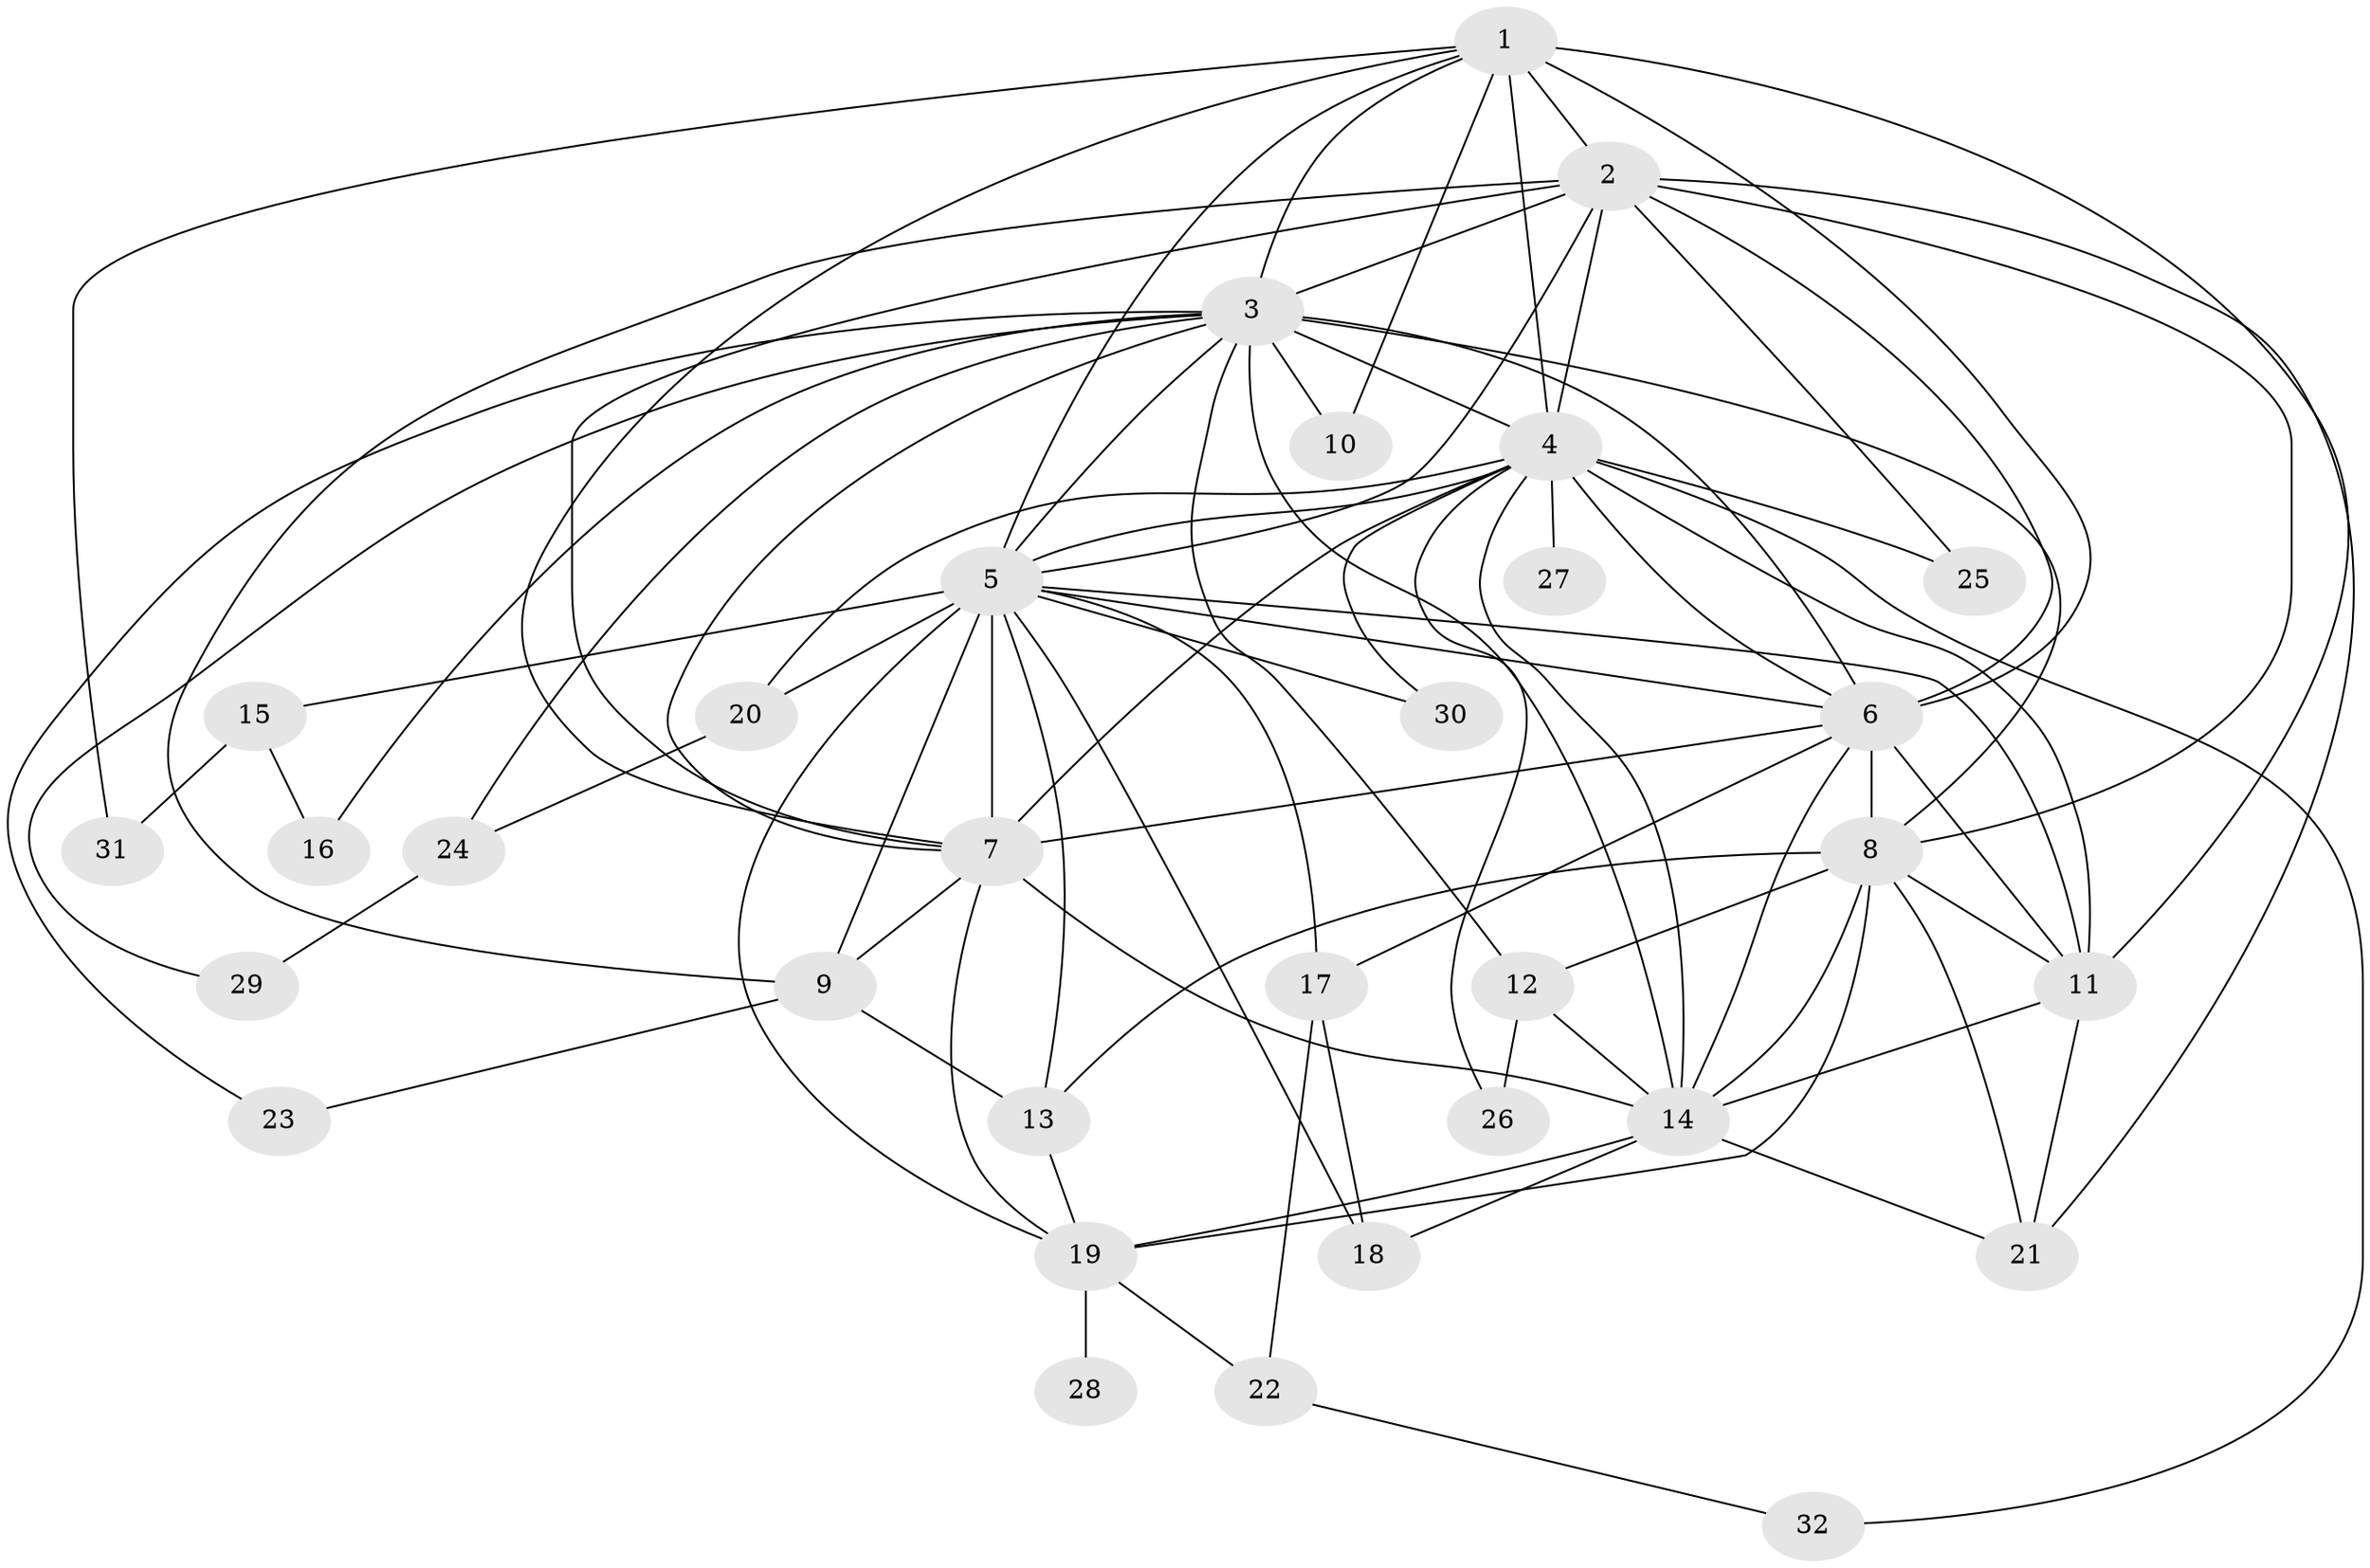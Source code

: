 // original degree distribution, {13: 0.047619047619047616, 20: 0.015873015873015872, 19: 0.031746031746031744, 21: 0.015873015873015872, 14: 0.015873015873015872, 18: 0.015873015873015872, 9: 0.015873015873015872, 3: 0.12698412698412698, 4: 0.09523809523809523, 2: 0.5714285714285714, 5: 0.015873015873015872, 10: 0.015873015873015872, 8: 0.015873015873015872}
// Generated by graph-tools (version 1.1) at 2025/34/03/09/25 02:34:53]
// undirected, 32 vertices, 85 edges
graph export_dot {
graph [start="1"]
  node [color=gray90,style=filled];
  1;
  2;
  3;
  4;
  5;
  6;
  7;
  8;
  9;
  10;
  11;
  12;
  13;
  14;
  15;
  16;
  17;
  18;
  19;
  20;
  21;
  22;
  23;
  24;
  25;
  26;
  27;
  28;
  29;
  30;
  31;
  32;
  1 -- 2 [weight=3.0];
  1 -- 3 [weight=1.0];
  1 -- 4 [weight=1.0];
  1 -- 5 [weight=2.0];
  1 -- 6 [weight=2.0];
  1 -- 7 [weight=1.0];
  1 -- 10 [weight=1.0];
  1 -- 11 [weight=1.0];
  1 -- 31 [weight=1.0];
  2 -- 3 [weight=3.0];
  2 -- 4 [weight=3.0];
  2 -- 5 [weight=4.0];
  2 -- 6 [weight=4.0];
  2 -- 7 [weight=2.0];
  2 -- 8 [weight=6.0];
  2 -- 9 [weight=1.0];
  2 -- 21 [weight=1.0];
  2 -- 25 [weight=1.0];
  3 -- 4 [weight=1.0];
  3 -- 5 [weight=2.0];
  3 -- 6 [weight=2.0];
  3 -- 7 [weight=2.0];
  3 -- 8 [weight=2.0];
  3 -- 10 [weight=1.0];
  3 -- 12 [weight=1.0];
  3 -- 14 [weight=1.0];
  3 -- 16 [weight=1.0];
  3 -- 23 [weight=1.0];
  3 -- 24 [weight=1.0];
  3 -- 29 [weight=1.0];
  4 -- 5 [weight=2.0];
  4 -- 6 [weight=2.0];
  4 -- 7 [weight=1.0];
  4 -- 11 [weight=1.0];
  4 -- 14 [weight=1.0];
  4 -- 20 [weight=1.0];
  4 -- 25 [weight=1.0];
  4 -- 26 [weight=1.0];
  4 -- 27 [weight=1.0];
  4 -- 30 [weight=1.0];
  4 -- 32 [weight=1.0];
  5 -- 6 [weight=4.0];
  5 -- 7 [weight=6.0];
  5 -- 9 [weight=1.0];
  5 -- 11 [weight=2.0];
  5 -- 13 [weight=1.0];
  5 -- 15 [weight=1.0];
  5 -- 17 [weight=1.0];
  5 -- 18 [weight=1.0];
  5 -- 19 [weight=1.0];
  5 -- 20 [weight=1.0];
  5 -- 30 [weight=1.0];
  6 -- 7 [weight=3.0];
  6 -- 8 [weight=1.0];
  6 -- 11 [weight=7.0];
  6 -- 14 [weight=1.0];
  6 -- 17 [weight=1.0];
  7 -- 9 [weight=1.0];
  7 -- 14 [weight=1.0];
  7 -- 19 [weight=1.0];
  8 -- 11 [weight=1.0];
  8 -- 12 [weight=1.0];
  8 -- 13 [weight=1.0];
  8 -- 14 [weight=1.0];
  8 -- 19 [weight=1.0];
  8 -- 21 [weight=1.0];
  9 -- 13 [weight=1.0];
  9 -- 23 [weight=1.0];
  11 -- 14 [weight=1.0];
  11 -- 21 [weight=1.0];
  12 -- 14 [weight=1.0];
  12 -- 26 [weight=1.0];
  13 -- 19 [weight=1.0];
  14 -- 18 [weight=1.0];
  14 -- 19 [weight=1.0];
  14 -- 21 [weight=1.0];
  15 -- 16 [weight=1.0];
  15 -- 31 [weight=1.0];
  17 -- 18 [weight=1.0];
  17 -- 22 [weight=1.0];
  19 -- 22 [weight=1.0];
  19 -- 28 [weight=1.0];
  20 -- 24 [weight=1.0];
  22 -- 32 [weight=1.0];
  24 -- 29 [weight=1.0];
}
